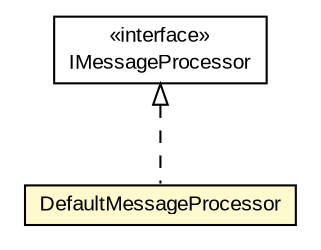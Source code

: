 #!/usr/local/bin/dot
#
# Class diagram 
# Generated by UMLGraph version R5_6-24-gf6e263 (http://www.umlgraph.org/)
#

digraph G {
	edge [fontname="arial",fontsize=10,labelfontname="arial",labelfontsize=10];
	node [fontname="arial",fontsize=10,shape=plaintext];
	nodesep=0.25;
	ranksep=0.5;
	// org.miloss.fgsms.agentcore.IMessageProcessor
	c329 [label=<<table title="org.miloss.fgsms.agentcore.IMessageProcessor" border="0" cellborder="1" cellspacing="0" cellpadding="2" port="p" href="../IMessageProcessor.html">
		<tr><td><table border="0" cellspacing="0" cellpadding="1">
<tr><td align="center" balign="center"> &#171;interface&#187; </td></tr>
<tr><td align="center" balign="center"> IMessageProcessor </td></tr>
		</table></td></tr>
		</table>>, URL="../IMessageProcessor.html", fontname="arial", fontcolor="black", fontsize=10.0];
	// org.miloss.fgsms.agentcore.mp.DefaultMessageProcessor
	c341 [label=<<table title="org.miloss.fgsms.agentcore.mp.DefaultMessageProcessor" border="0" cellborder="1" cellspacing="0" cellpadding="2" port="p" bgcolor="lemonChiffon" href="./DefaultMessageProcessor.html">
		<tr><td><table border="0" cellspacing="0" cellpadding="1">
<tr><td align="center" balign="center"> DefaultMessageProcessor </td></tr>
		</table></td></tr>
		</table>>, URL="./DefaultMessageProcessor.html", fontname="arial", fontcolor="black", fontsize=10.0];
	//org.miloss.fgsms.agentcore.mp.DefaultMessageProcessor implements org.miloss.fgsms.agentcore.IMessageProcessor
	c329:p -> c341:p [dir=back,arrowtail=empty,style=dashed];
}

